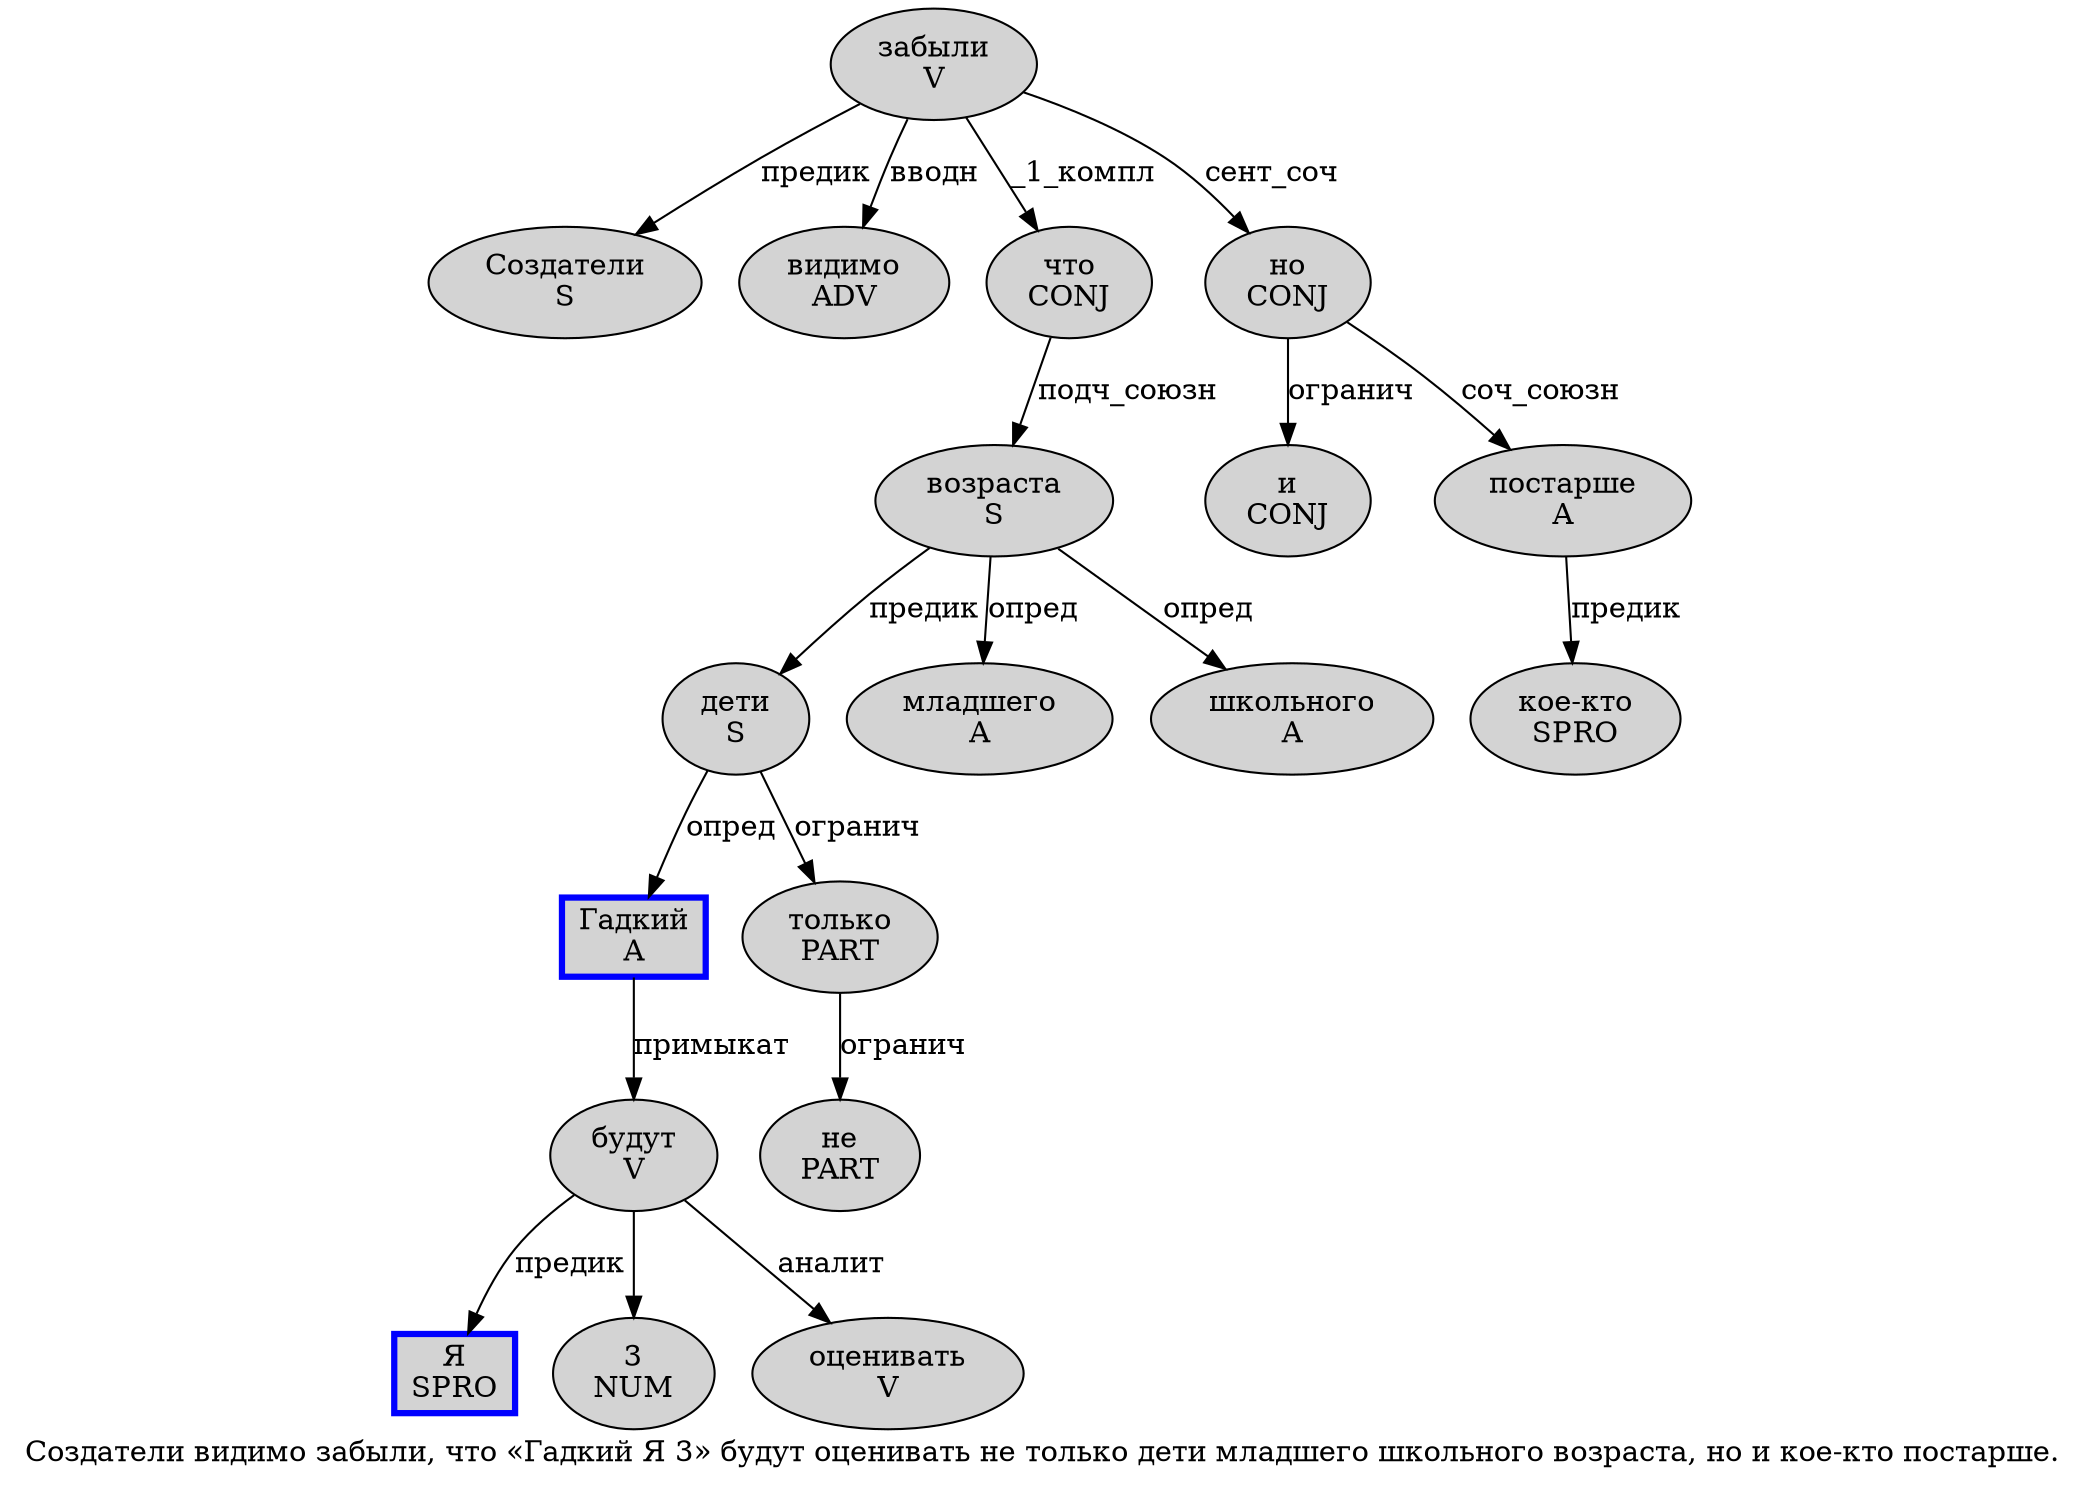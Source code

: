 digraph SENTENCE_2856 {
	graph [label="Создатели видимо забыли, что «Гадкий Я 3» будут оценивать не только дети младшего школьного возраста, но и кое-кто постарше."]
	node [style=filled]
		0 [label="Создатели
S" color="" fillcolor=lightgray penwidth=1 shape=ellipse]
		1 [label="видимо
ADV" color="" fillcolor=lightgray penwidth=1 shape=ellipse]
		2 [label="забыли
V" color="" fillcolor=lightgray penwidth=1 shape=ellipse]
		4 [label="что
CONJ" color="" fillcolor=lightgray penwidth=1 shape=ellipse]
		6 [label="Гадкий
A" color=blue fillcolor=lightgray penwidth=3 shape=box]
		7 [label="Я
SPRO" color=blue fillcolor=lightgray penwidth=3 shape=box]
		8 [label="3
NUM" color="" fillcolor=lightgray penwidth=1 shape=ellipse]
		10 [label="будут
V" color="" fillcolor=lightgray penwidth=1 shape=ellipse]
		11 [label="оценивать
V" color="" fillcolor=lightgray penwidth=1 shape=ellipse]
		12 [label="не
PART" color="" fillcolor=lightgray penwidth=1 shape=ellipse]
		13 [label="только
PART" color="" fillcolor=lightgray penwidth=1 shape=ellipse]
		14 [label="дети
S" color="" fillcolor=lightgray penwidth=1 shape=ellipse]
		15 [label="младшего
A" color="" fillcolor=lightgray penwidth=1 shape=ellipse]
		16 [label="школьного
A" color="" fillcolor=lightgray penwidth=1 shape=ellipse]
		17 [label="возраста
S" color="" fillcolor=lightgray penwidth=1 shape=ellipse]
		19 [label="но
CONJ" color="" fillcolor=lightgray penwidth=1 shape=ellipse]
		20 [label="и
CONJ" color="" fillcolor=lightgray penwidth=1 shape=ellipse]
		21 [label="кое-кто
SPRO" color="" fillcolor=lightgray penwidth=1 shape=ellipse]
		22 [label="постарше
A" color="" fillcolor=lightgray penwidth=1 shape=ellipse]
			2 -> 0 [label="предик"]
			2 -> 1 [label="вводн"]
			2 -> 4 [label="_1_компл"]
			2 -> 19 [label="сент_соч"]
			13 -> 12 [label="огранич"]
			4 -> 17 [label="подч_союзн"]
			22 -> 21 [label="предик"]
			17 -> 14 [label="предик"]
			17 -> 15 [label="опред"]
			17 -> 16 [label="опред"]
			19 -> 20 [label="огранич"]
			19 -> 22 [label="соч_союзн"]
			6 -> 10 [label="примыкат"]
			10 -> 7 [label="предик"]
			10 -> 8
			10 -> 11 [label="аналит"]
			14 -> 6 [label="опред"]
			14 -> 13 [label="огранич"]
}